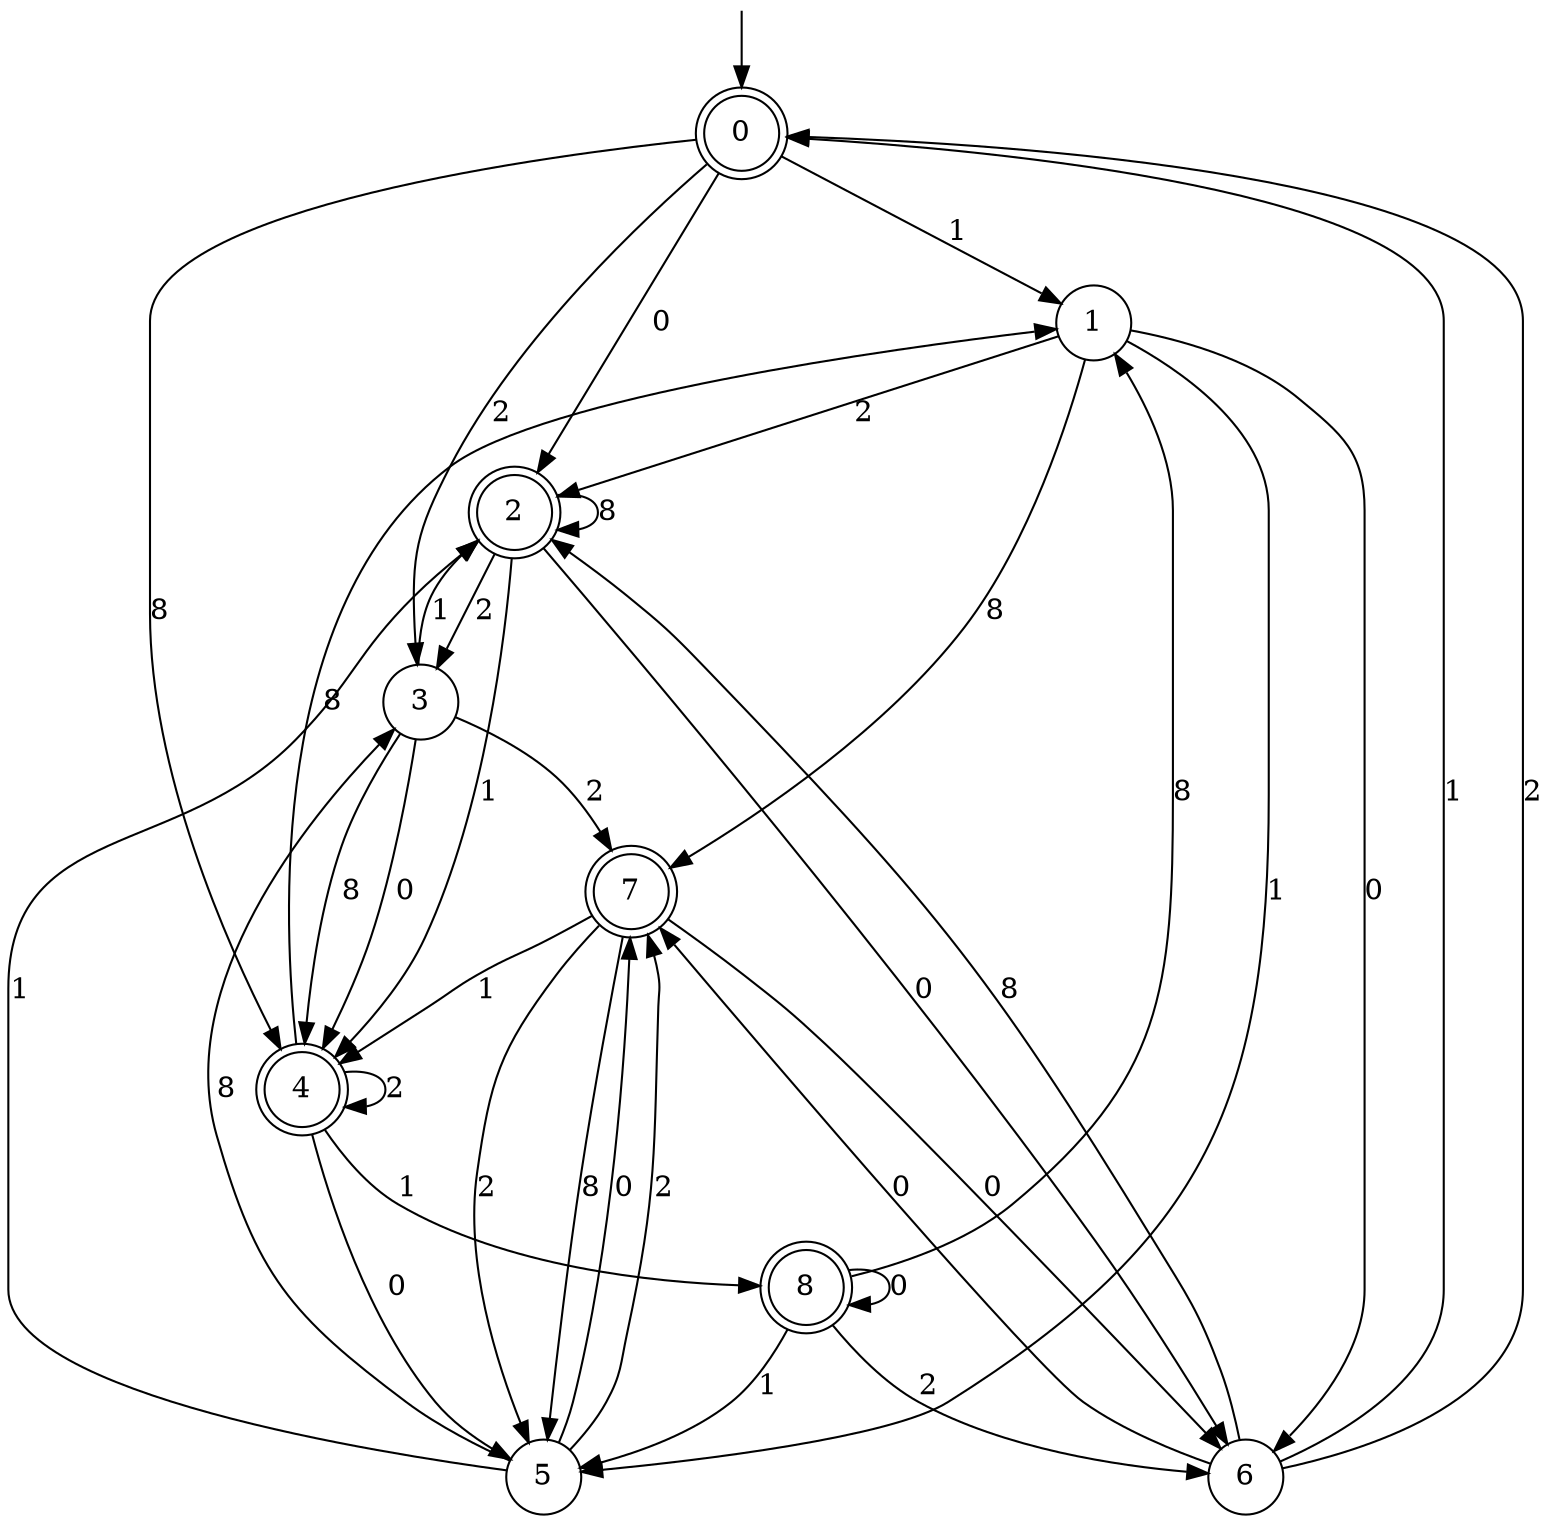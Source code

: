 digraph g {

	s0 [shape="doublecircle" label="0"];
	s1 [shape="circle" label="1"];
	s2 [shape="doublecircle" label="2"];
	s3 [shape="circle" label="3"];
	s4 [shape="doublecircle" label="4"];
	s5 [shape="circle" label="5"];
	s6 [shape="circle" label="6"];
	s7 [shape="doublecircle" label="7"];
	s8 [shape="doublecircle" label="8"];
	s0 -> s1 [label="1"];
	s0 -> s2 [label="0"];
	s0 -> s3 [label="2"];
	s0 -> s4 [label="8"];
	s1 -> s5 [label="1"];
	s1 -> s6 [label="0"];
	s1 -> s2 [label="2"];
	s1 -> s7 [label="8"];
	s2 -> s4 [label="1"];
	s2 -> s6 [label="0"];
	s2 -> s3 [label="2"];
	s2 -> s2 [label="8"];
	s3 -> s2 [label="1"];
	s3 -> s4 [label="0"];
	s3 -> s7 [label="2"];
	s3 -> s4 [label="8"];
	s4 -> s8 [label="1"];
	s4 -> s5 [label="0"];
	s4 -> s4 [label="2"];
	s4 -> s1 [label="8"];
	s5 -> s2 [label="1"];
	s5 -> s7 [label="0"];
	s5 -> s7 [label="2"];
	s5 -> s3 [label="8"];
	s6 -> s0 [label="1"];
	s6 -> s7 [label="0"];
	s6 -> s0 [label="2"];
	s6 -> s2 [label="8"];
	s7 -> s4 [label="1"];
	s7 -> s6 [label="0"];
	s7 -> s5 [label="2"];
	s7 -> s5 [label="8"];
	s8 -> s5 [label="1"];
	s8 -> s8 [label="0"];
	s8 -> s6 [label="2"];
	s8 -> s1 [label="8"];

__start0 [label="" shape="none" width="0" height="0"];
__start0 -> s0;

}
